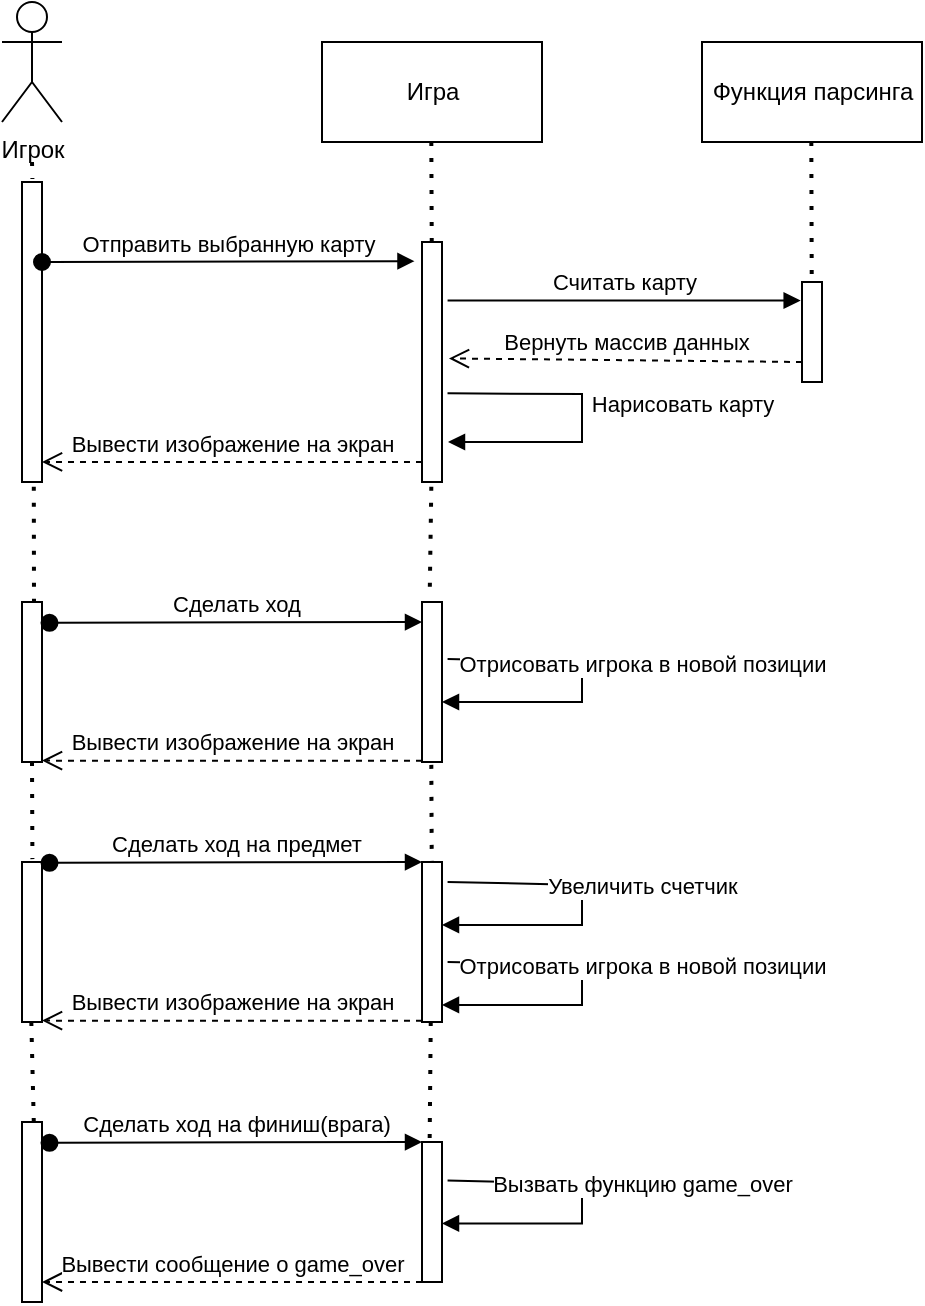 <mxfile version="20.4.2" type="github">
  <diagram id="bUCNHknx5OucU2bpn4X3" name="Страница 1">
    <mxGraphModel dx="981" dy="548" grid="1" gridSize="10" guides="1" tooltips="1" connect="1" arrows="1" fold="1" page="1" pageScale="1" pageWidth="827" pageHeight="1169" math="0" shadow="0">
      <root>
        <mxCell id="0" />
        <mxCell id="1" parent="0" />
        <mxCell id="dZjgDAG0xVaVkAZKXMwN-1" value="Игрок" style="shape=umlActor;verticalLabelPosition=bottom;verticalAlign=top;html=1;outlineConnect=0;" parent="1" vertex="1">
          <mxGeometry x="70" y="60" width="30" height="60" as="geometry" />
        </mxCell>
        <mxCell id="ANlqzBpGbpjW8uMC3F-U-1" value="" style="html=1;points=[];perimeter=orthogonalPerimeter;" vertex="1" parent="1">
          <mxGeometry x="80" y="150" width="10" height="150" as="geometry" />
        </mxCell>
        <mxCell id="ANlqzBpGbpjW8uMC3F-U-4" value="Отправить выбранную карту" style="html=1;verticalAlign=bottom;startArrow=oval;startFill=1;endArrow=block;startSize=8;rounded=0;entryX=-0.376;entryY=0.08;entryDx=0;entryDy=0;entryPerimeter=0;" edge="1" parent="1" target="ANlqzBpGbpjW8uMC3F-U-5">
          <mxGeometry width="60" relative="1" as="geometry">
            <mxPoint x="90" y="190" as="sourcePoint" />
            <mxPoint x="270" y="190" as="targetPoint" />
          </mxGeometry>
        </mxCell>
        <mxCell id="ANlqzBpGbpjW8uMC3F-U-5" value="" style="html=1;points=[];perimeter=orthogonalPerimeter;" vertex="1" parent="1">
          <mxGeometry x="280" y="180" width="10" height="120" as="geometry" />
        </mxCell>
        <mxCell id="ANlqzBpGbpjW8uMC3F-U-6" value="Игра" style="html=1;" vertex="1" parent="1">
          <mxGeometry x="230" y="80" width="110" height="50" as="geometry" />
        </mxCell>
        <mxCell id="ANlqzBpGbpjW8uMC3F-U-7" value="" style="endArrow=none;dashed=1;html=1;dashPattern=1 3;strokeWidth=2;rounded=0;entryX=0.521;entryY=-0.01;entryDx=0;entryDy=0;entryPerimeter=0;" edge="1" parent="1" target="ANlqzBpGbpjW8uMC3F-U-1">
          <mxGeometry width="50" height="50" relative="1" as="geometry">
            <mxPoint x="85" y="140" as="sourcePoint" />
            <mxPoint x="70" y="180" as="targetPoint" />
          </mxGeometry>
        </mxCell>
        <mxCell id="ANlqzBpGbpjW8uMC3F-U-8" value="" style="endArrow=none;dashed=1;html=1;dashPattern=1 3;strokeWidth=2;rounded=0;entryX=0.487;entryY=0;entryDx=0;entryDy=0;entryPerimeter=0;" edge="1" parent="1" target="ANlqzBpGbpjW8uMC3F-U-5">
          <mxGeometry width="50" height="50" relative="1" as="geometry">
            <mxPoint x="284.66" y="130" as="sourcePoint" />
            <mxPoint x="284.87" y="167.4" as="targetPoint" />
          </mxGeometry>
        </mxCell>
        <mxCell id="ANlqzBpGbpjW8uMC3F-U-9" value="Считать карту" style="html=1;verticalAlign=bottom;endArrow=block;rounded=0;exitX=1.279;exitY=0.244;exitDx=0;exitDy=0;exitPerimeter=0;entryX=-0.066;entryY=0.185;entryDx=0;entryDy=0;entryPerimeter=0;" edge="1" parent="1" source="ANlqzBpGbpjW8uMC3F-U-5" target="ANlqzBpGbpjW8uMC3F-U-11">
          <mxGeometry width="80" relative="1" as="geometry">
            <mxPoint x="380" y="210" as="sourcePoint" />
            <mxPoint x="440" y="207" as="targetPoint" />
            <Array as="points" />
          </mxGeometry>
        </mxCell>
        <mxCell id="ANlqzBpGbpjW8uMC3F-U-10" value="Функция парсинга" style="html=1;" vertex="1" parent="1">
          <mxGeometry x="420" y="80" width="110" height="50" as="geometry" />
        </mxCell>
        <mxCell id="ANlqzBpGbpjW8uMC3F-U-11" value="" style="html=1;points=[];perimeter=orthogonalPerimeter;" vertex="1" parent="1">
          <mxGeometry x="470" y="200" width="10" height="50" as="geometry" />
        </mxCell>
        <mxCell id="ANlqzBpGbpjW8uMC3F-U-12" value="Вернуть массив данных" style="html=1;verticalAlign=bottom;endArrow=open;dashed=1;endSize=8;rounded=0;entryX=1.348;entryY=0.485;entryDx=0;entryDy=0;entryPerimeter=0;" edge="1" parent="1" target="ANlqzBpGbpjW8uMC3F-U-5">
          <mxGeometry relative="1" as="geometry">
            <mxPoint x="470" y="240" as="sourcePoint" />
            <mxPoint x="300" y="240" as="targetPoint" />
          </mxGeometry>
        </mxCell>
        <mxCell id="ANlqzBpGbpjW8uMC3F-U-13" value="" style="endArrow=none;dashed=1;html=1;dashPattern=1 3;strokeWidth=2;rounded=0;entryX=0.487;entryY=0;entryDx=0;entryDy=0;entryPerimeter=0;" edge="1" parent="1" target="ANlqzBpGbpjW8uMC3F-U-11">
          <mxGeometry width="50" height="50" relative="1" as="geometry">
            <mxPoint x="474.66" y="130" as="sourcePoint" />
            <mxPoint x="474.87" y="180" as="targetPoint" />
          </mxGeometry>
        </mxCell>
        <mxCell id="ANlqzBpGbpjW8uMC3F-U-14" value="Нарисовать карту" style="html=1;verticalAlign=bottom;endArrow=block;rounded=0;exitX=1.21;exitY=0.204;exitDx=0;exitDy=0;exitPerimeter=0;" edge="1" parent="1">
          <mxGeometry x="0.027" y="50" width="80" relative="1" as="geometry">
            <mxPoint x="292.76" y="255.68" as="sourcePoint" />
            <mxPoint x="293" y="280" as="targetPoint" />
            <Array as="points">
              <mxPoint x="360" y="256" />
              <mxPoint x="360" y="280" />
            </Array>
            <mxPoint as="offset" />
          </mxGeometry>
        </mxCell>
        <mxCell id="ANlqzBpGbpjW8uMC3F-U-15" value="Вывести изображение на экран" style="html=1;verticalAlign=bottom;endArrow=open;dashed=1;endSize=8;rounded=0;entryX=1;entryY=0.933;entryDx=0;entryDy=0;entryPerimeter=0;" edge="1" parent="1" target="ANlqzBpGbpjW8uMC3F-U-1">
          <mxGeometry relative="1" as="geometry">
            <mxPoint x="280" y="290" as="sourcePoint" />
            <mxPoint x="200" y="290" as="targetPoint" />
          </mxGeometry>
        </mxCell>
        <mxCell id="ANlqzBpGbpjW8uMC3F-U-18" value="" style="endArrow=none;dashed=1;html=1;dashPattern=1 3;strokeWidth=2;rounded=0;exitX=0.59;exitY=1.016;exitDx=0;exitDy=0;exitPerimeter=0;" edge="1" parent="1" source="ANlqzBpGbpjW8uMC3F-U-1">
          <mxGeometry width="50" height="50" relative="1" as="geometry">
            <mxPoint x="70" y="440" as="sourcePoint" />
            <mxPoint x="86" y="360" as="targetPoint" />
            <Array as="points">
              <mxPoint x="86" y="360" />
            </Array>
          </mxGeometry>
        </mxCell>
        <mxCell id="ANlqzBpGbpjW8uMC3F-U-19" value="" style="html=1;points=[];perimeter=orthogonalPerimeter;" vertex="1" parent="1">
          <mxGeometry x="80" y="360" width="10" height="80" as="geometry" />
        </mxCell>
        <mxCell id="ANlqzBpGbpjW8uMC3F-U-20" value="" style="html=1;points=[];perimeter=orthogonalPerimeter;" vertex="1" parent="1">
          <mxGeometry x="280" y="360" width="10" height="80" as="geometry" />
        </mxCell>
        <mxCell id="ANlqzBpGbpjW8uMC3F-U-21" value="Сделать ход" style="html=1;verticalAlign=bottom;startArrow=oval;startFill=1;endArrow=block;startSize=8;rounded=0;entryX=-0.376;entryY=0.08;entryDx=0;entryDy=0;entryPerimeter=0;" edge="1" parent="1">
          <mxGeometry width="60" relative="1" as="geometry">
            <mxPoint x="93.76" y="370.4" as="sourcePoint" />
            <mxPoint x="280" y="370" as="targetPoint" />
          </mxGeometry>
        </mxCell>
        <mxCell id="ANlqzBpGbpjW8uMC3F-U-22" value="" style="endArrow=none;dashed=1;html=1;dashPattern=1 3;strokeWidth=2;rounded=0;exitX=0.59;exitY=1.016;exitDx=0;exitDy=0;exitPerimeter=0;entryX=0.383;entryY=-0.022;entryDx=0;entryDy=0;entryPerimeter=0;" edge="1" parent="1" target="ANlqzBpGbpjW8uMC3F-U-20">
          <mxGeometry width="50" height="50" relative="1" as="geometry">
            <mxPoint x="284.66" y="302.4" as="sourcePoint" />
            <mxPoint x="284.76" y="360" as="targetPoint" />
          </mxGeometry>
        </mxCell>
        <mxCell id="ANlqzBpGbpjW8uMC3F-U-24" value="Отрисовать игрока в новой позиции" style="html=1;verticalAlign=bottom;endArrow=block;rounded=0;exitX=1.279;exitY=0.357;exitDx=0;exitDy=0;exitPerimeter=0;entryX=1;entryY=0.625;entryDx=0;entryDy=0;entryPerimeter=0;" edge="1" parent="1" source="ANlqzBpGbpjW8uMC3F-U-20" target="ANlqzBpGbpjW8uMC3F-U-20">
          <mxGeometry x="-0.018" y="30" width="80" relative="1" as="geometry">
            <mxPoint x="330" y="420" as="sourcePoint" />
            <mxPoint x="400" y="440" as="targetPoint" />
            <Array as="points">
              <mxPoint x="360" y="390" />
              <mxPoint x="360" y="410" />
            </Array>
            <mxPoint as="offset" />
          </mxGeometry>
        </mxCell>
        <mxCell id="ANlqzBpGbpjW8uMC3F-U-25" value="Вывести изображение на экран" style="html=1;verticalAlign=bottom;endArrow=open;dashed=1;endSize=8;rounded=0;entryX=1;entryY=0.933;entryDx=0;entryDy=0;entryPerimeter=0;" edge="1" parent="1">
          <mxGeometry relative="1" as="geometry">
            <mxPoint x="280" y="439.36" as="sourcePoint" />
            <mxPoint x="90" y="439.31" as="targetPoint" />
            <Array as="points">
              <mxPoint x="180" y="439.36" />
            </Array>
          </mxGeometry>
        </mxCell>
        <mxCell id="ANlqzBpGbpjW8uMC3F-U-29" value="" style="html=1;points=[];perimeter=orthogonalPerimeter;" vertex="1" parent="1">
          <mxGeometry x="80" y="490" width="10" height="80" as="geometry" />
        </mxCell>
        <mxCell id="ANlqzBpGbpjW8uMC3F-U-30" value="" style="endArrow=none;dashed=1;html=1;dashPattern=1 3;strokeWidth=2;rounded=0;entryX=0.521;entryY=-0.018;entryDx=0;entryDy=0;entryPerimeter=0;" edge="1" parent="1" target="ANlqzBpGbpjW8uMC3F-U-29">
          <mxGeometry width="50" height="50" relative="1" as="geometry">
            <mxPoint x="85" y="440" as="sourcePoint" />
            <mxPoint x="84.76" y="497.6" as="targetPoint" />
          </mxGeometry>
        </mxCell>
        <mxCell id="ANlqzBpGbpjW8uMC3F-U-31" value="Сделать ход на предмет" style="html=1;verticalAlign=bottom;startArrow=oval;startFill=1;endArrow=block;startSize=8;rounded=0;entryX=-0.376;entryY=0.08;entryDx=0;entryDy=0;entryPerimeter=0;" edge="1" parent="1">
          <mxGeometry width="60" relative="1" as="geometry">
            <mxPoint x="93.76" y="490.4" as="sourcePoint" />
            <mxPoint x="280" y="490" as="targetPoint" />
          </mxGeometry>
        </mxCell>
        <mxCell id="ANlqzBpGbpjW8uMC3F-U-32" value="" style="html=1;points=[];perimeter=orthogonalPerimeter;" vertex="1" parent="1">
          <mxGeometry x="280" y="490" width="10" height="80" as="geometry" />
        </mxCell>
        <mxCell id="ANlqzBpGbpjW8uMC3F-U-33" value="" style="endArrow=none;dashed=1;html=1;dashPattern=1 3;strokeWidth=2;rounded=0;entryX=0.521;entryY=-0.018;entryDx=0;entryDy=0;entryPerimeter=0;" edge="1" parent="1">
          <mxGeometry width="50" height="50" relative="1" as="geometry">
            <mxPoint x="284.66" y="441.44" as="sourcePoint" />
            <mxPoint x="284.87" y="490.0" as="targetPoint" />
          </mxGeometry>
        </mxCell>
        <mxCell id="ANlqzBpGbpjW8uMC3F-U-34" value="Увеличить счетчик" style="html=1;verticalAlign=bottom;endArrow=block;rounded=0;exitX=1.279;exitY=0.357;exitDx=0;exitDy=0;exitPerimeter=0;entryX=1;entryY=0.625;entryDx=0;entryDy=0;entryPerimeter=0;" edge="1" parent="1">
          <mxGeometry x="-0.018" y="30" width="80" relative="1" as="geometry">
            <mxPoint x="292.79" y="500.0" as="sourcePoint" />
            <mxPoint x="290" y="521.44" as="targetPoint" />
            <Array as="points">
              <mxPoint x="360" y="501.44" />
              <mxPoint x="360" y="521.44" />
            </Array>
            <mxPoint as="offset" />
          </mxGeometry>
        </mxCell>
        <mxCell id="ANlqzBpGbpjW8uMC3F-U-35" value="Отрисовать игрока в новой позиции" style="html=1;verticalAlign=bottom;endArrow=block;rounded=0;exitX=1.279;exitY=0.357;exitDx=0;exitDy=0;exitPerimeter=0;entryX=1;entryY=0.625;entryDx=0;entryDy=0;entryPerimeter=0;" edge="1" parent="1">
          <mxGeometry x="-0.018" y="30" width="80" relative="1" as="geometry">
            <mxPoint x="292.79" y="540" as="sourcePoint" />
            <mxPoint x="290" y="561.44" as="targetPoint" />
            <Array as="points">
              <mxPoint x="360" y="541.44" />
              <mxPoint x="360" y="561.44" />
            </Array>
            <mxPoint as="offset" />
          </mxGeometry>
        </mxCell>
        <mxCell id="ANlqzBpGbpjW8uMC3F-U-36" value="Вывести изображение на экран" style="html=1;verticalAlign=bottom;endArrow=open;dashed=1;endSize=8;rounded=0;entryX=1;entryY=0.933;entryDx=0;entryDy=0;entryPerimeter=0;" edge="1" parent="1">
          <mxGeometry relative="1" as="geometry">
            <mxPoint x="280" y="569.36" as="sourcePoint" />
            <mxPoint x="90" y="569.31" as="targetPoint" />
            <Array as="points">
              <mxPoint x="180" y="569.36" />
            </Array>
          </mxGeometry>
        </mxCell>
        <mxCell id="ANlqzBpGbpjW8uMC3F-U-37" value="" style="html=1;points=[];perimeter=orthogonalPerimeter;" vertex="1" parent="1">
          <mxGeometry x="80" y="620" width="10" height="90" as="geometry" />
        </mxCell>
        <mxCell id="ANlqzBpGbpjW8uMC3F-U-38" value="" style="endArrow=none;dashed=1;html=1;dashPattern=1 3;strokeWidth=2;rounded=0;entryX=0.59;entryY=0.003;entryDx=0;entryDy=0;entryPerimeter=0;" edge="1" parent="1" target="ANlqzBpGbpjW8uMC3F-U-37">
          <mxGeometry width="50" height="50" relative="1" as="geometry">
            <mxPoint x="84.66" y="570" as="sourcePoint" />
            <mxPoint x="84.87" y="618.56" as="targetPoint" />
          </mxGeometry>
        </mxCell>
        <mxCell id="ANlqzBpGbpjW8uMC3F-U-39" value="Сделать ход на финиш(врага)" style="html=1;verticalAlign=bottom;startArrow=oval;startFill=1;endArrow=block;startSize=8;rounded=0;entryX=-0.376;entryY=0.08;entryDx=0;entryDy=0;entryPerimeter=0;" edge="1" parent="1">
          <mxGeometry width="60" relative="1" as="geometry">
            <mxPoint x="93.76" y="630.4" as="sourcePoint" />
            <mxPoint x="280" y="630" as="targetPoint" />
          </mxGeometry>
        </mxCell>
        <mxCell id="ANlqzBpGbpjW8uMC3F-U-40" value="" style="html=1;points=[];perimeter=orthogonalPerimeter;" vertex="1" parent="1">
          <mxGeometry x="280" y="630" width="10" height="70" as="geometry" />
        </mxCell>
        <mxCell id="ANlqzBpGbpjW8uMC3F-U-41" value="" style="endArrow=none;dashed=1;html=1;dashPattern=1 3;strokeWidth=2;rounded=0;entryX=0.383;entryY=-0.018;entryDx=0;entryDy=0;entryPerimeter=0;" edge="1" parent="1" target="ANlqzBpGbpjW8uMC3F-U-40">
          <mxGeometry width="50" height="50" relative="1" as="geometry">
            <mxPoint x="284.38" y="570" as="sourcePoint" />
            <mxPoint x="285.62" y="620.24" as="targetPoint" />
          </mxGeometry>
        </mxCell>
        <mxCell id="ANlqzBpGbpjW8uMC3F-U-42" value="Вызвать функцию game_over" style="html=1;verticalAlign=bottom;endArrow=block;rounded=0;exitX=1.279;exitY=0.357;exitDx=0;exitDy=0;exitPerimeter=0;entryX=1;entryY=0.625;entryDx=0;entryDy=0;entryPerimeter=0;" edge="1" parent="1">
          <mxGeometry x="-0.018" y="30" width="80" relative="1" as="geometry">
            <mxPoint x="292.79" y="649.28" as="sourcePoint" />
            <mxPoint x="290" y="670.72" as="targetPoint" />
            <Array as="points">
              <mxPoint x="360" y="650.72" />
              <mxPoint x="360" y="670.72" />
            </Array>
            <mxPoint as="offset" />
          </mxGeometry>
        </mxCell>
        <mxCell id="ANlqzBpGbpjW8uMC3F-U-43" value="Вывести сообщение о game_over" style="html=1;verticalAlign=bottom;endArrow=open;dashed=1;endSize=8;rounded=0;entryX=1;entryY=0.933;entryDx=0;entryDy=0;entryPerimeter=0;" edge="1" parent="1">
          <mxGeometry relative="1" as="geometry">
            <mxPoint x="280" y="700.05" as="sourcePoint" />
            <mxPoint x="90" y="700.0" as="targetPoint" />
            <Array as="points">
              <mxPoint x="180" y="700.05" />
            </Array>
          </mxGeometry>
        </mxCell>
      </root>
    </mxGraphModel>
  </diagram>
</mxfile>

